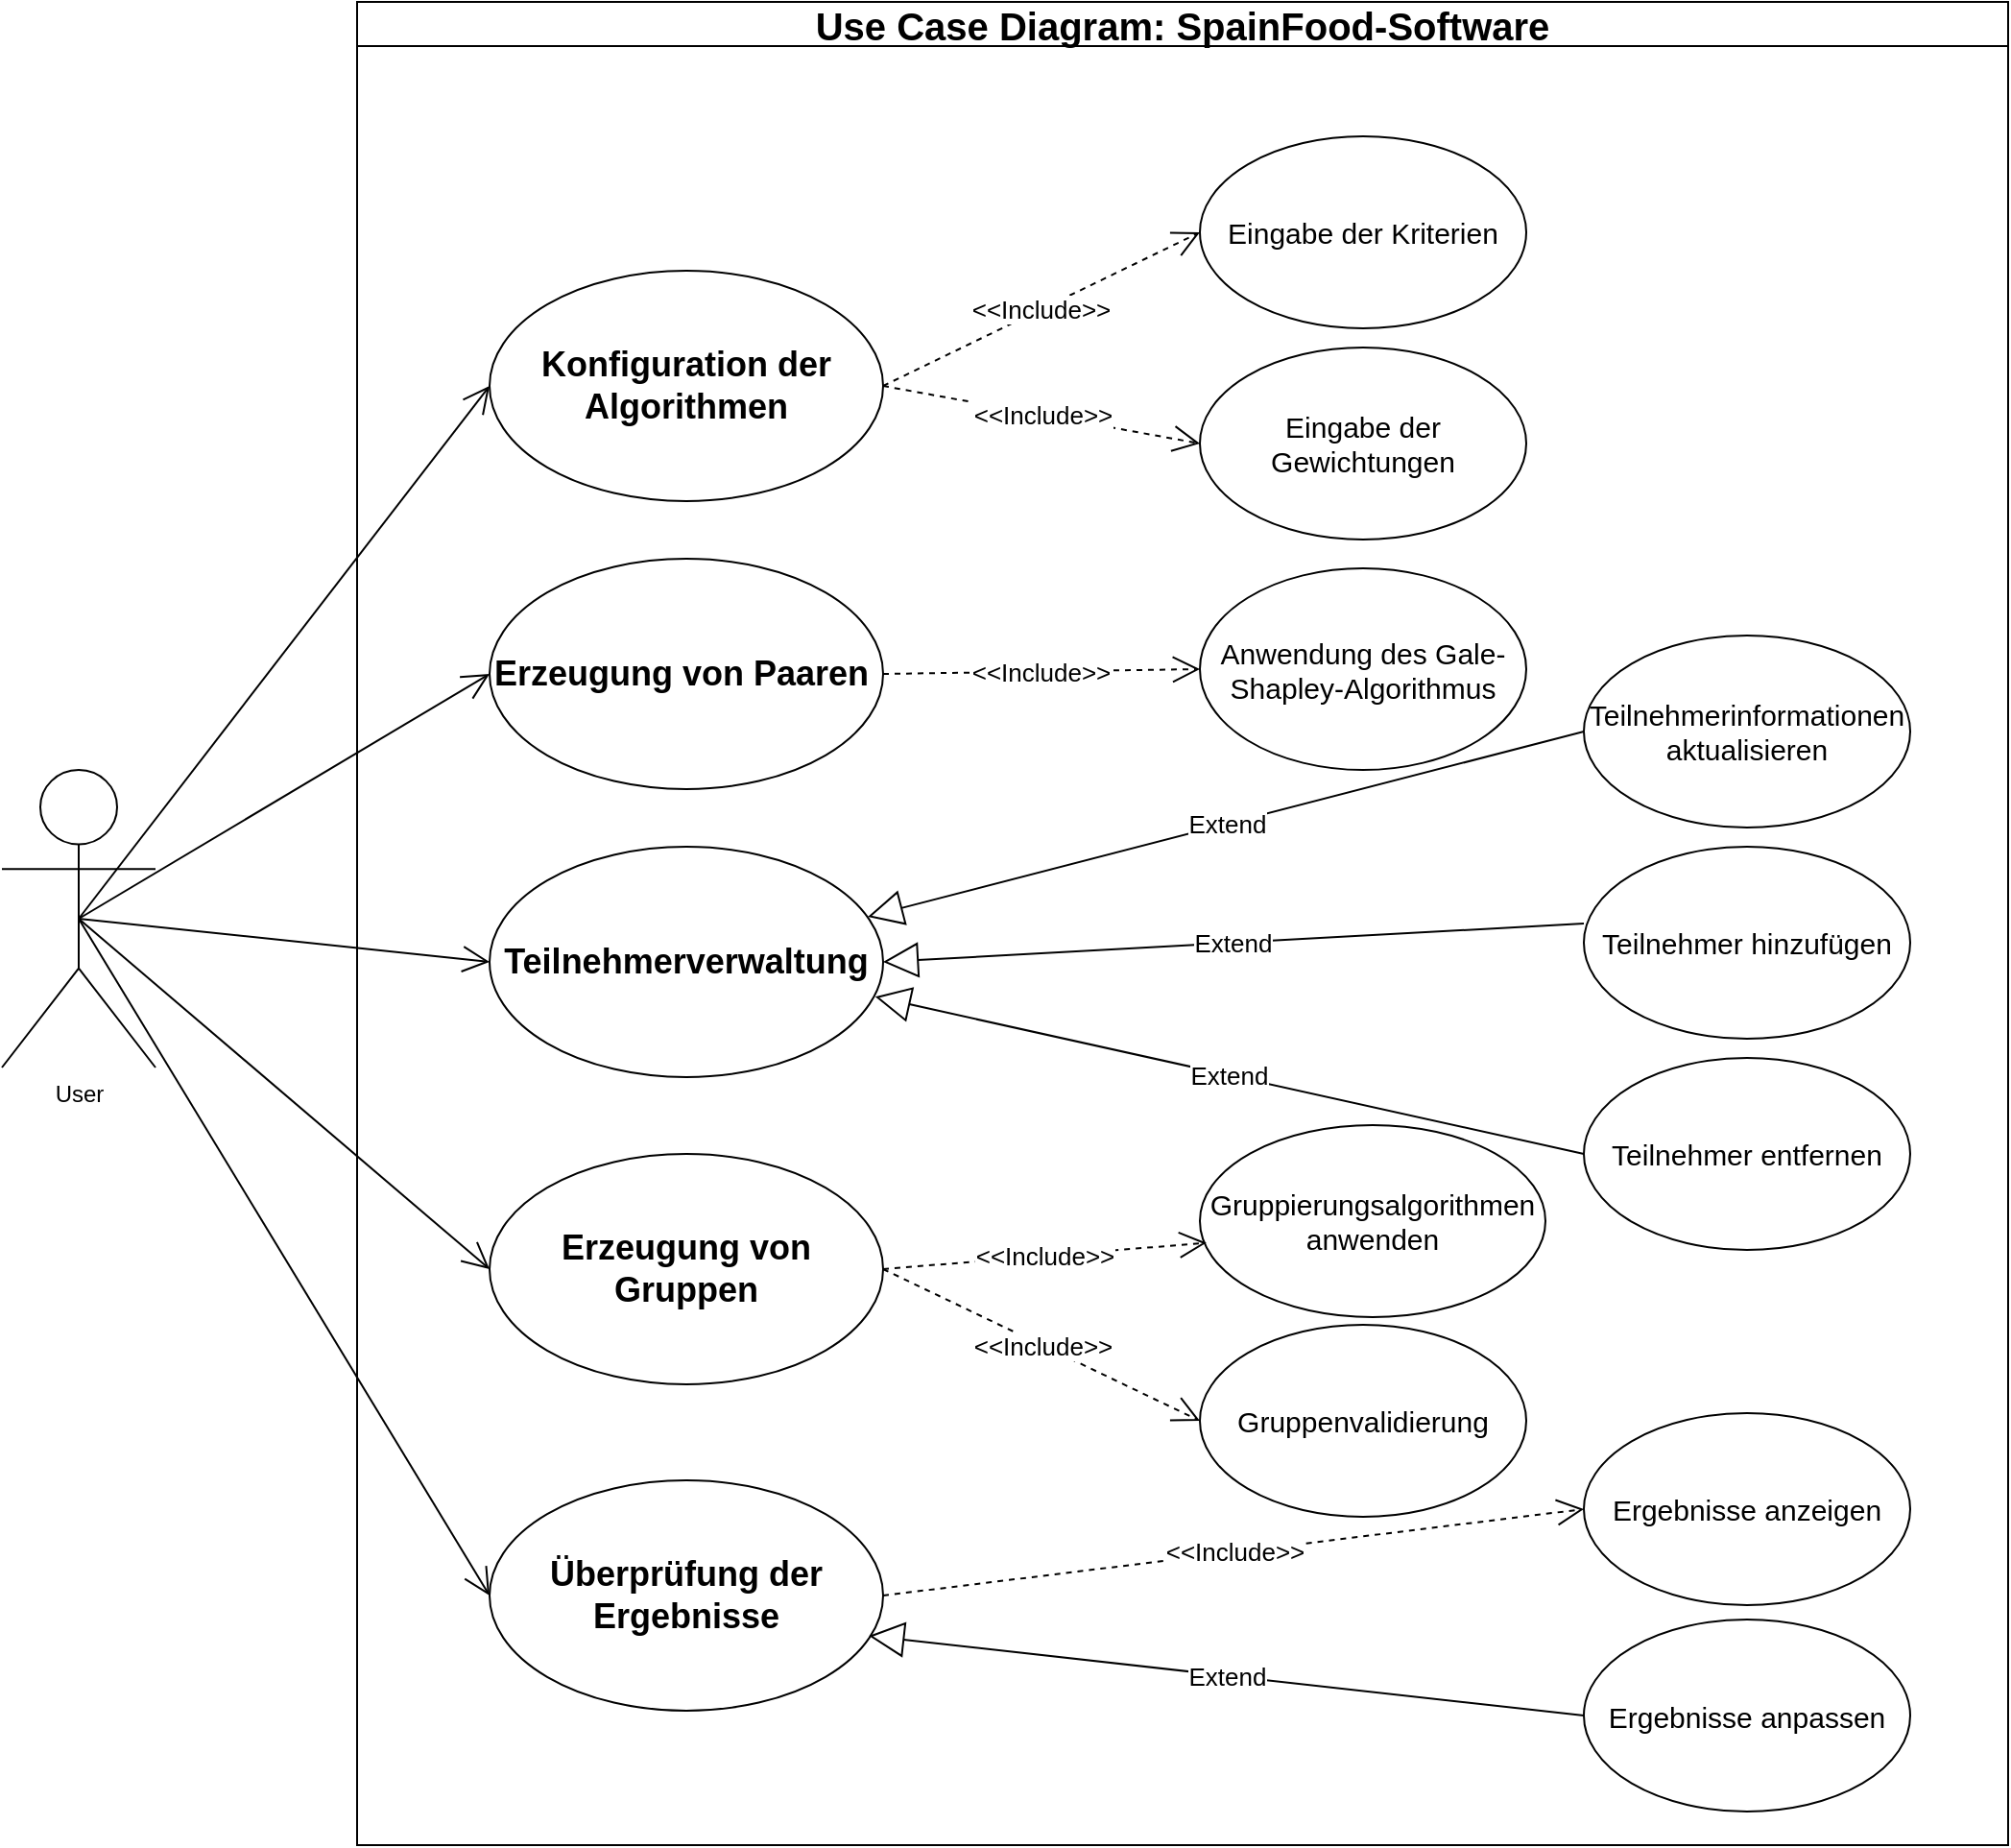 <mxfile version="24.2.5" type="device">
  <diagram name="Page-1" id="70yLm2sDc2d88ZiTmWy4">
    <mxGraphModel dx="2532" dy="2693" grid="1" gridSize="10" guides="1" tooltips="1" connect="1" arrows="1" fold="1" page="1" pageScale="1" pageWidth="1169" pageHeight="1654" math="0" shadow="0">
      <root>
        <mxCell id="0" />
        <mxCell id="1" parent="0" />
        <mxCell id="JAGvlQhkJOv5j_MNLnl7-49" value="&lt;font style=&quot;font-size: 20px;&quot;&gt;Use &lt;span class=&quot;hljs-keyword&quot;&gt;Case&lt;/span&gt; Diagram: SpainFood&lt;span class=&quot;hljs-operator&quot;&gt;-&lt;/span&gt;Software&lt;/font&gt;" style="swimlane;whiteSpace=wrap;html=1;" vertex="1" parent="1">
          <mxGeometry x="-969" y="-1550" width="860" height="960" as="geometry" />
        </mxCell>
        <mxCell id="bPNqI4uHQMhApuTvkbfA-3" value="&lt;font style=&quot;font-size: 18px;&quot;&gt;&lt;b&gt;Konfiguration der Algorithmen&lt;/b&gt;&lt;/font&gt;" style="ellipse;whiteSpace=wrap;html=1;" parent="1" vertex="1">
          <mxGeometry x="-900" y="-1410" width="205" height="120" as="geometry" />
        </mxCell>
        <mxCell id="bPNqI4uHQMhApuTvkbfA-4" value="&lt;font style=&quot;font-size: 18px;&quot;&gt;&lt;b&gt;Teilnehmerverwaltung&lt;/b&gt;&lt;/font&gt;" style="ellipse;whiteSpace=wrap;html=1;" parent="1" vertex="1">
          <mxGeometry x="-900" y="-1110" width="205" height="120" as="geometry" />
        </mxCell>
        <mxCell id="bPNqI4uHQMhApuTvkbfA-5" value="&lt;font style=&quot;font-size: 18px;&quot;&gt;&lt;b&gt;Erzeugung von Paaren&amp;nbsp;&lt;/b&gt;&lt;/font&gt;" style="ellipse;whiteSpace=wrap;html=1;" parent="1" vertex="1">
          <mxGeometry x="-900" y="-1260" width="205" height="120" as="geometry" />
        </mxCell>
        <mxCell id="bPNqI4uHQMhApuTvkbfA-6" value="&lt;p&gt;&lt;font style=&quot;font-size: 18px;&quot;&gt;&lt;b&gt;Erzeugung von Gruppen&lt;/b&gt;&lt;/font&gt;&lt;br&gt;&lt;/p&gt;" style="ellipse;whiteSpace=wrap;html=1;" parent="1" vertex="1">
          <mxGeometry x="-900" y="-950" width="205" height="120" as="geometry" />
        </mxCell>
        <mxCell id="bPNqI4uHQMhApuTvkbfA-7" value="&lt;strong&gt;&lt;font style=&quot;font-size: 18px;&quot;&gt;Überprüfung der Ergebnisse&lt;/font&gt;&lt;/strong&gt;" style="ellipse;whiteSpace=wrap;html=1;" parent="1" vertex="1">
          <mxGeometry x="-900" y="-780" width="205" height="120" as="geometry" />
        </mxCell>
        <mxCell id="bPNqI4uHQMhApuTvkbfA-9" value="&lt;font style=&quot;font-size: 15px;&quot;&gt;Teilnehmer hinzufügen&lt;/font&gt;" style="ellipse;whiteSpace=wrap;html=1;" parent="1" vertex="1">
          <mxGeometry x="-330" y="-1110" width="170" height="100" as="geometry" />
        </mxCell>
        <mxCell id="bPNqI4uHQMhApuTvkbfA-10" value="&lt;font style=&quot;font-size: 15px;&quot;&gt;Teilnehmerinformationen&lt;/font&gt;&lt;div&gt;&lt;font style=&quot;font-size: 15px;&quot;&gt;aktualisieren&lt;/font&gt;&lt;br&gt;&lt;/div&gt;" style="ellipse;whiteSpace=wrap;html=1;" parent="1" vertex="1">
          <mxGeometry x="-330" y="-1220" width="170" height="100" as="geometry" />
        </mxCell>
        <mxCell id="bPNqI4uHQMhApuTvkbfA-11" value="&lt;font style=&quot;font-size: 15px;&quot;&gt;Eingabe der Kriterien&lt;/font&gt;" style="ellipse;whiteSpace=wrap;html=1;" parent="1" vertex="1">
          <mxGeometry x="-530" y="-1480" width="170" height="100" as="geometry" />
        </mxCell>
        <mxCell id="bPNqI4uHQMhApuTvkbfA-12" value="&lt;font style=&quot;font-size: 15px;&quot;&gt;Eingabe der Gewichtungen&lt;/font&gt;" style="ellipse;whiteSpace=wrap;html=1;" parent="1" vertex="1">
          <mxGeometry x="-530" y="-1370" width="170" height="100" as="geometry" />
        </mxCell>
        <mxCell id="bPNqI4uHQMhApuTvkbfA-13" value="&lt;font style=&quot;font-size: 15px;&quot;&gt;Teilnehmer entfernen&lt;/font&gt;" style="ellipse;whiteSpace=wrap;html=1;" parent="1" vertex="1">
          <mxGeometry x="-330" y="-1000" width="170" height="100" as="geometry" />
        </mxCell>
        <mxCell id="bPNqI4uHQMhApuTvkbfA-14" value="&lt;font style=&quot;font-size: 15px;&quot;&gt;Anwendung des Gale-Shapley-Algorithmus&lt;/font&gt;" style="ellipse;whiteSpace=wrap;html=1;" parent="1" vertex="1">
          <mxGeometry x="-530" y="-1255" width="170" height="105" as="geometry" />
        </mxCell>
        <mxCell id="bPNqI4uHQMhApuTvkbfA-16" value="&lt;font style=&quot;font-size: 15px;&quot;&gt;Gruppenvalidierung&lt;/font&gt;" style="ellipse;whiteSpace=wrap;html=1;" parent="1" vertex="1">
          <mxGeometry x="-530" y="-861" width="170" height="100" as="geometry" />
        </mxCell>
        <mxCell id="bPNqI4uHQMhApuTvkbfA-17" value="&lt;font style=&quot;font-size: 15px;&quot;&gt;Gruppierungsalgorithmen anwenden&lt;/font&gt;" style="ellipse;whiteSpace=wrap;html=1;" parent="1" vertex="1">
          <mxGeometry x="-530" y="-965" width="180" height="100" as="geometry" />
        </mxCell>
        <mxCell id="bPNqI4uHQMhApuTvkbfA-18" value="&lt;font style=&quot;font-size: 15px;&quot;&gt;Ergebnisse anzeigen&lt;/font&gt;" style="ellipse;whiteSpace=wrap;html=1;" parent="1" vertex="1">
          <mxGeometry x="-330" y="-815" width="170" height="100" as="geometry" />
        </mxCell>
        <mxCell id="bPNqI4uHQMhApuTvkbfA-19" value="&lt;font style=&quot;font-size: 15px;&quot;&gt;Ergebnisse anpassen&lt;/font&gt;" style="ellipse;whiteSpace=wrap;html=1;" parent="1" vertex="1">
          <mxGeometry x="-330" y="-707.5" width="170" height="100" as="geometry" />
        </mxCell>
        <mxCell id="bPNqI4uHQMhApuTvkbfA-24" value="User" style="shape=umlActor;verticalLabelPosition=bottom;verticalAlign=top;html=1;outlineConnect=0;" parent="1" vertex="1">
          <mxGeometry x="-1154" y="-1150" width="80" height="155" as="geometry" />
        </mxCell>
        <mxCell id="JAGvlQhkJOv5j_MNLnl7-8" value="&lt;font style=&quot;font-size: 13px;&quot;&gt;&amp;lt;&amp;lt;Include&amp;gt;&amp;gt;&lt;/font&gt;" style="endArrow=open;endSize=12;dashed=1;html=1;rounded=0;exitX=1;exitY=0.5;exitDx=0;exitDy=0;entryX=0;entryY=0.5;entryDx=0;entryDy=0;" edge="1" parent="1" source="bPNqI4uHQMhApuTvkbfA-3" target="bPNqI4uHQMhApuTvkbfA-11">
          <mxGeometry width="160" relative="1" as="geometry">
            <mxPoint x="-840" y="-1100" as="sourcePoint" />
            <mxPoint x="-680" y="-1100" as="targetPoint" />
          </mxGeometry>
        </mxCell>
        <mxCell id="JAGvlQhkJOv5j_MNLnl7-9" value="&lt;font style=&quot;font-size: 13px;&quot;&gt;&amp;lt;&amp;lt;Include&amp;gt;&amp;gt;&lt;/font&gt;" style="endArrow=open;endSize=12;dashed=1;html=1;rounded=0;exitX=1;exitY=0.5;exitDx=0;exitDy=0;entryX=0;entryY=0.5;entryDx=0;entryDy=0;" edge="1" parent="1" source="bPNqI4uHQMhApuTvkbfA-3" target="bPNqI4uHQMhApuTvkbfA-12">
          <mxGeometry width="160" relative="1" as="geometry">
            <mxPoint x="-690" y="-1350" as="sourcePoint" />
            <mxPoint x="-530" y="-1425" as="targetPoint" />
          </mxGeometry>
        </mxCell>
        <mxCell id="JAGvlQhkJOv5j_MNLnl7-16" value="&lt;span style=&quot;font-size: 13px;&quot;&gt;&amp;lt;&amp;lt;Include&amp;gt;&amp;gt;&lt;/span&gt;" style="endArrow=open;endSize=12;dashed=1;html=1;rounded=0;exitX=1;exitY=0.5;exitDx=0;exitDy=0;entryX=0.019;entryY=0.613;entryDx=0;entryDy=0;entryPerimeter=0;" edge="1" parent="1" source="bPNqI4uHQMhApuTvkbfA-6" target="bPNqI4uHQMhApuTvkbfA-17">
          <mxGeometry width="160" relative="1" as="geometry">
            <mxPoint x="-710" y="-1060" as="sourcePoint" />
            <mxPoint x="-550" y="-1060" as="targetPoint" />
          </mxGeometry>
        </mxCell>
        <mxCell id="JAGvlQhkJOv5j_MNLnl7-17" value="&lt;span style=&quot;font-size: 13px;&quot;&gt;&amp;lt;&amp;lt;Include&amp;gt;&amp;gt;&lt;/span&gt;" style="endArrow=open;endSize=12;dashed=1;html=1;rounded=0;exitX=1;exitY=0.5;exitDx=0;exitDy=0;entryX=0;entryY=0.5;entryDx=0;entryDy=0;" edge="1" parent="1" source="bPNqI4uHQMhApuTvkbfA-6" target="bPNqI4uHQMhApuTvkbfA-16">
          <mxGeometry width="160" relative="1" as="geometry">
            <mxPoint x="-710" y="-1060" as="sourcePoint" />
            <mxPoint x="-550" y="-1060" as="targetPoint" />
          </mxGeometry>
        </mxCell>
        <mxCell id="JAGvlQhkJOv5j_MNLnl7-18" value="&lt;span style=&quot;font-size: 13px;&quot;&gt;&amp;lt;&amp;lt;Include&amp;gt;&amp;gt;&lt;/span&gt;" style="endArrow=open;endSize=12;dashed=1;html=1;rounded=0;exitX=1;exitY=0.5;exitDx=0;exitDy=0;entryX=0;entryY=0.5;entryDx=0;entryDy=0;" edge="1" parent="1" source="bPNqI4uHQMhApuTvkbfA-7" target="bPNqI4uHQMhApuTvkbfA-18">
          <mxGeometry width="160" relative="1" as="geometry">
            <mxPoint x="-710" y="-970" as="sourcePoint" />
            <mxPoint x="-550" y="-970" as="targetPoint" />
          </mxGeometry>
        </mxCell>
        <mxCell id="JAGvlQhkJOv5j_MNLnl7-21" value="&lt;span style=&quot;font-size: 13px;&quot;&gt;&amp;lt;&amp;lt;Include&amp;gt;&amp;gt;&lt;/span&gt;" style="endArrow=open;endSize=12;dashed=1;html=1;rounded=0;exitX=1;exitY=0.5;exitDx=0;exitDy=0;entryX=0;entryY=0.5;entryDx=0;entryDy=0;" edge="1" parent="1" source="bPNqI4uHQMhApuTvkbfA-5" target="bPNqI4uHQMhApuTvkbfA-14">
          <mxGeometry width="160" relative="1" as="geometry">
            <mxPoint x="-640" y="-1060" as="sourcePoint" />
            <mxPoint x="-480" y="-1060" as="targetPoint" />
          </mxGeometry>
        </mxCell>
        <mxCell id="JAGvlQhkJOv5j_MNLnl7-34" value="" style="endArrow=open;endFill=1;endSize=12;html=1;rounded=0;exitX=0.5;exitY=0.5;exitDx=0;exitDy=0;exitPerimeter=0;entryX=0;entryY=0.5;entryDx=0;entryDy=0;" edge="1" parent="1" source="bPNqI4uHQMhApuTvkbfA-24" target="bPNqI4uHQMhApuTvkbfA-7">
          <mxGeometry width="160" relative="1" as="geometry">
            <mxPoint x="-750" y="-1050" as="sourcePoint" />
            <mxPoint x="-590" y="-1050" as="targetPoint" />
          </mxGeometry>
        </mxCell>
        <mxCell id="JAGvlQhkJOv5j_MNLnl7-35" value="" style="endArrow=open;endFill=1;endSize=12;html=1;rounded=0;exitX=0.5;exitY=0.5;exitDx=0;exitDy=0;exitPerimeter=0;entryX=0;entryY=0.5;entryDx=0;entryDy=0;" edge="1" parent="1" source="bPNqI4uHQMhApuTvkbfA-24" target="bPNqI4uHQMhApuTvkbfA-6">
          <mxGeometry width="160" relative="1" as="geometry">
            <mxPoint x="-750" y="-1050" as="sourcePoint" />
            <mxPoint x="-590" y="-1050" as="targetPoint" />
          </mxGeometry>
        </mxCell>
        <mxCell id="JAGvlQhkJOv5j_MNLnl7-36" value="" style="endArrow=open;endFill=1;endSize=12;html=1;rounded=0;exitX=0.5;exitY=0.5;exitDx=0;exitDy=0;exitPerimeter=0;entryX=0;entryY=0.5;entryDx=0;entryDy=0;" edge="1" parent="1" source="bPNqI4uHQMhApuTvkbfA-24" target="bPNqI4uHQMhApuTvkbfA-4">
          <mxGeometry width="160" relative="1" as="geometry">
            <mxPoint x="-750" y="-1050" as="sourcePoint" />
            <mxPoint x="-590" y="-1050" as="targetPoint" />
          </mxGeometry>
        </mxCell>
        <mxCell id="JAGvlQhkJOv5j_MNLnl7-37" value="" style="endArrow=open;endFill=1;endSize=12;html=1;rounded=0;exitX=0.5;exitY=0.5;exitDx=0;exitDy=0;exitPerimeter=0;entryX=0;entryY=0.5;entryDx=0;entryDy=0;" edge="1" parent="1" source="bPNqI4uHQMhApuTvkbfA-24" target="bPNqI4uHQMhApuTvkbfA-5">
          <mxGeometry width="160" relative="1" as="geometry">
            <mxPoint x="-750" y="-1050" as="sourcePoint" />
            <mxPoint x="-590" y="-1050" as="targetPoint" />
          </mxGeometry>
        </mxCell>
        <mxCell id="JAGvlQhkJOv5j_MNLnl7-38" value="" style="endArrow=open;endFill=1;endSize=12;html=1;rounded=0;exitX=0.5;exitY=0.5;exitDx=0;exitDy=0;exitPerimeter=0;entryX=0;entryY=0.5;entryDx=0;entryDy=0;" edge="1" parent="1" source="bPNqI4uHQMhApuTvkbfA-24" target="bPNqI4uHQMhApuTvkbfA-3">
          <mxGeometry width="160" relative="1" as="geometry">
            <mxPoint x="-750" y="-1050" as="sourcePoint" />
            <mxPoint x="-590" y="-1050" as="targetPoint" />
          </mxGeometry>
        </mxCell>
        <mxCell id="JAGvlQhkJOv5j_MNLnl7-39" value="&lt;font style=&quot;font-size: 13px;&quot;&gt;Extend&lt;/font&gt;" style="endArrow=block;endSize=16;endFill=0;html=1;rounded=0;exitX=0;exitY=0.5;exitDx=0;exitDy=0;entryX=0.961;entryY=0.304;entryDx=0;entryDy=0;entryPerimeter=0;" edge="1" parent="1" source="bPNqI4uHQMhApuTvkbfA-10" target="bPNqI4uHQMhApuTvkbfA-4">
          <mxGeometry width="160" relative="1" as="geometry">
            <mxPoint x="-780" y="-1080" as="sourcePoint" />
            <mxPoint x="-620" y="-1080" as="targetPoint" />
          </mxGeometry>
        </mxCell>
        <mxCell id="JAGvlQhkJOv5j_MNLnl7-40" value="&lt;font style=&quot;font-size: 13px;&quot;&gt;Extend&lt;/font&gt;" style="endArrow=block;endSize=16;endFill=0;html=1;rounded=0;exitX=0;exitY=0.5;exitDx=0;exitDy=0;entryX=0.98;entryY=0.651;entryDx=0;entryDy=0;entryPerimeter=0;" edge="1" parent="1" source="bPNqI4uHQMhApuTvkbfA-13" target="bPNqI4uHQMhApuTvkbfA-4">
          <mxGeometry width="160" relative="1" as="geometry">
            <mxPoint x="-780" y="-1080" as="sourcePoint" />
            <mxPoint x="-620" y="-1080" as="targetPoint" />
          </mxGeometry>
        </mxCell>
        <mxCell id="JAGvlQhkJOv5j_MNLnl7-41" value="&lt;font style=&quot;font-size: 13px;&quot;&gt;Extend&lt;/font&gt;" style="endArrow=block;endSize=16;endFill=0;html=1;rounded=0;exitX=0;exitY=0.5;exitDx=0;exitDy=0;entryX=1;entryY=0.5;entryDx=0;entryDy=0;" edge="1" parent="1" target="bPNqI4uHQMhApuTvkbfA-4">
          <mxGeometry width="160" relative="1" as="geometry">
            <mxPoint x="-330" y="-1070" as="sourcePoint" />
            <mxPoint x="-680" y="-1050" as="targetPoint" />
          </mxGeometry>
        </mxCell>
        <mxCell id="JAGvlQhkJOv5j_MNLnl7-42" value="&lt;font style=&quot;font-size: 13px;&quot;&gt;Extend&lt;/font&gt;" style="endArrow=block;endSize=16;endFill=0;html=1;rounded=0;exitX=0;exitY=0.5;exitDx=0;exitDy=0;entryX=0.964;entryY=0.675;entryDx=0;entryDy=0;entryPerimeter=0;" edge="1" parent="1">
          <mxGeometry width="160" relative="1" as="geometry">
            <mxPoint x="-330.0" y="-657.5" as="sourcePoint" />
            <mxPoint x="-702.38" y="-699" as="targetPoint" />
          </mxGeometry>
        </mxCell>
      </root>
    </mxGraphModel>
  </diagram>
</mxfile>
